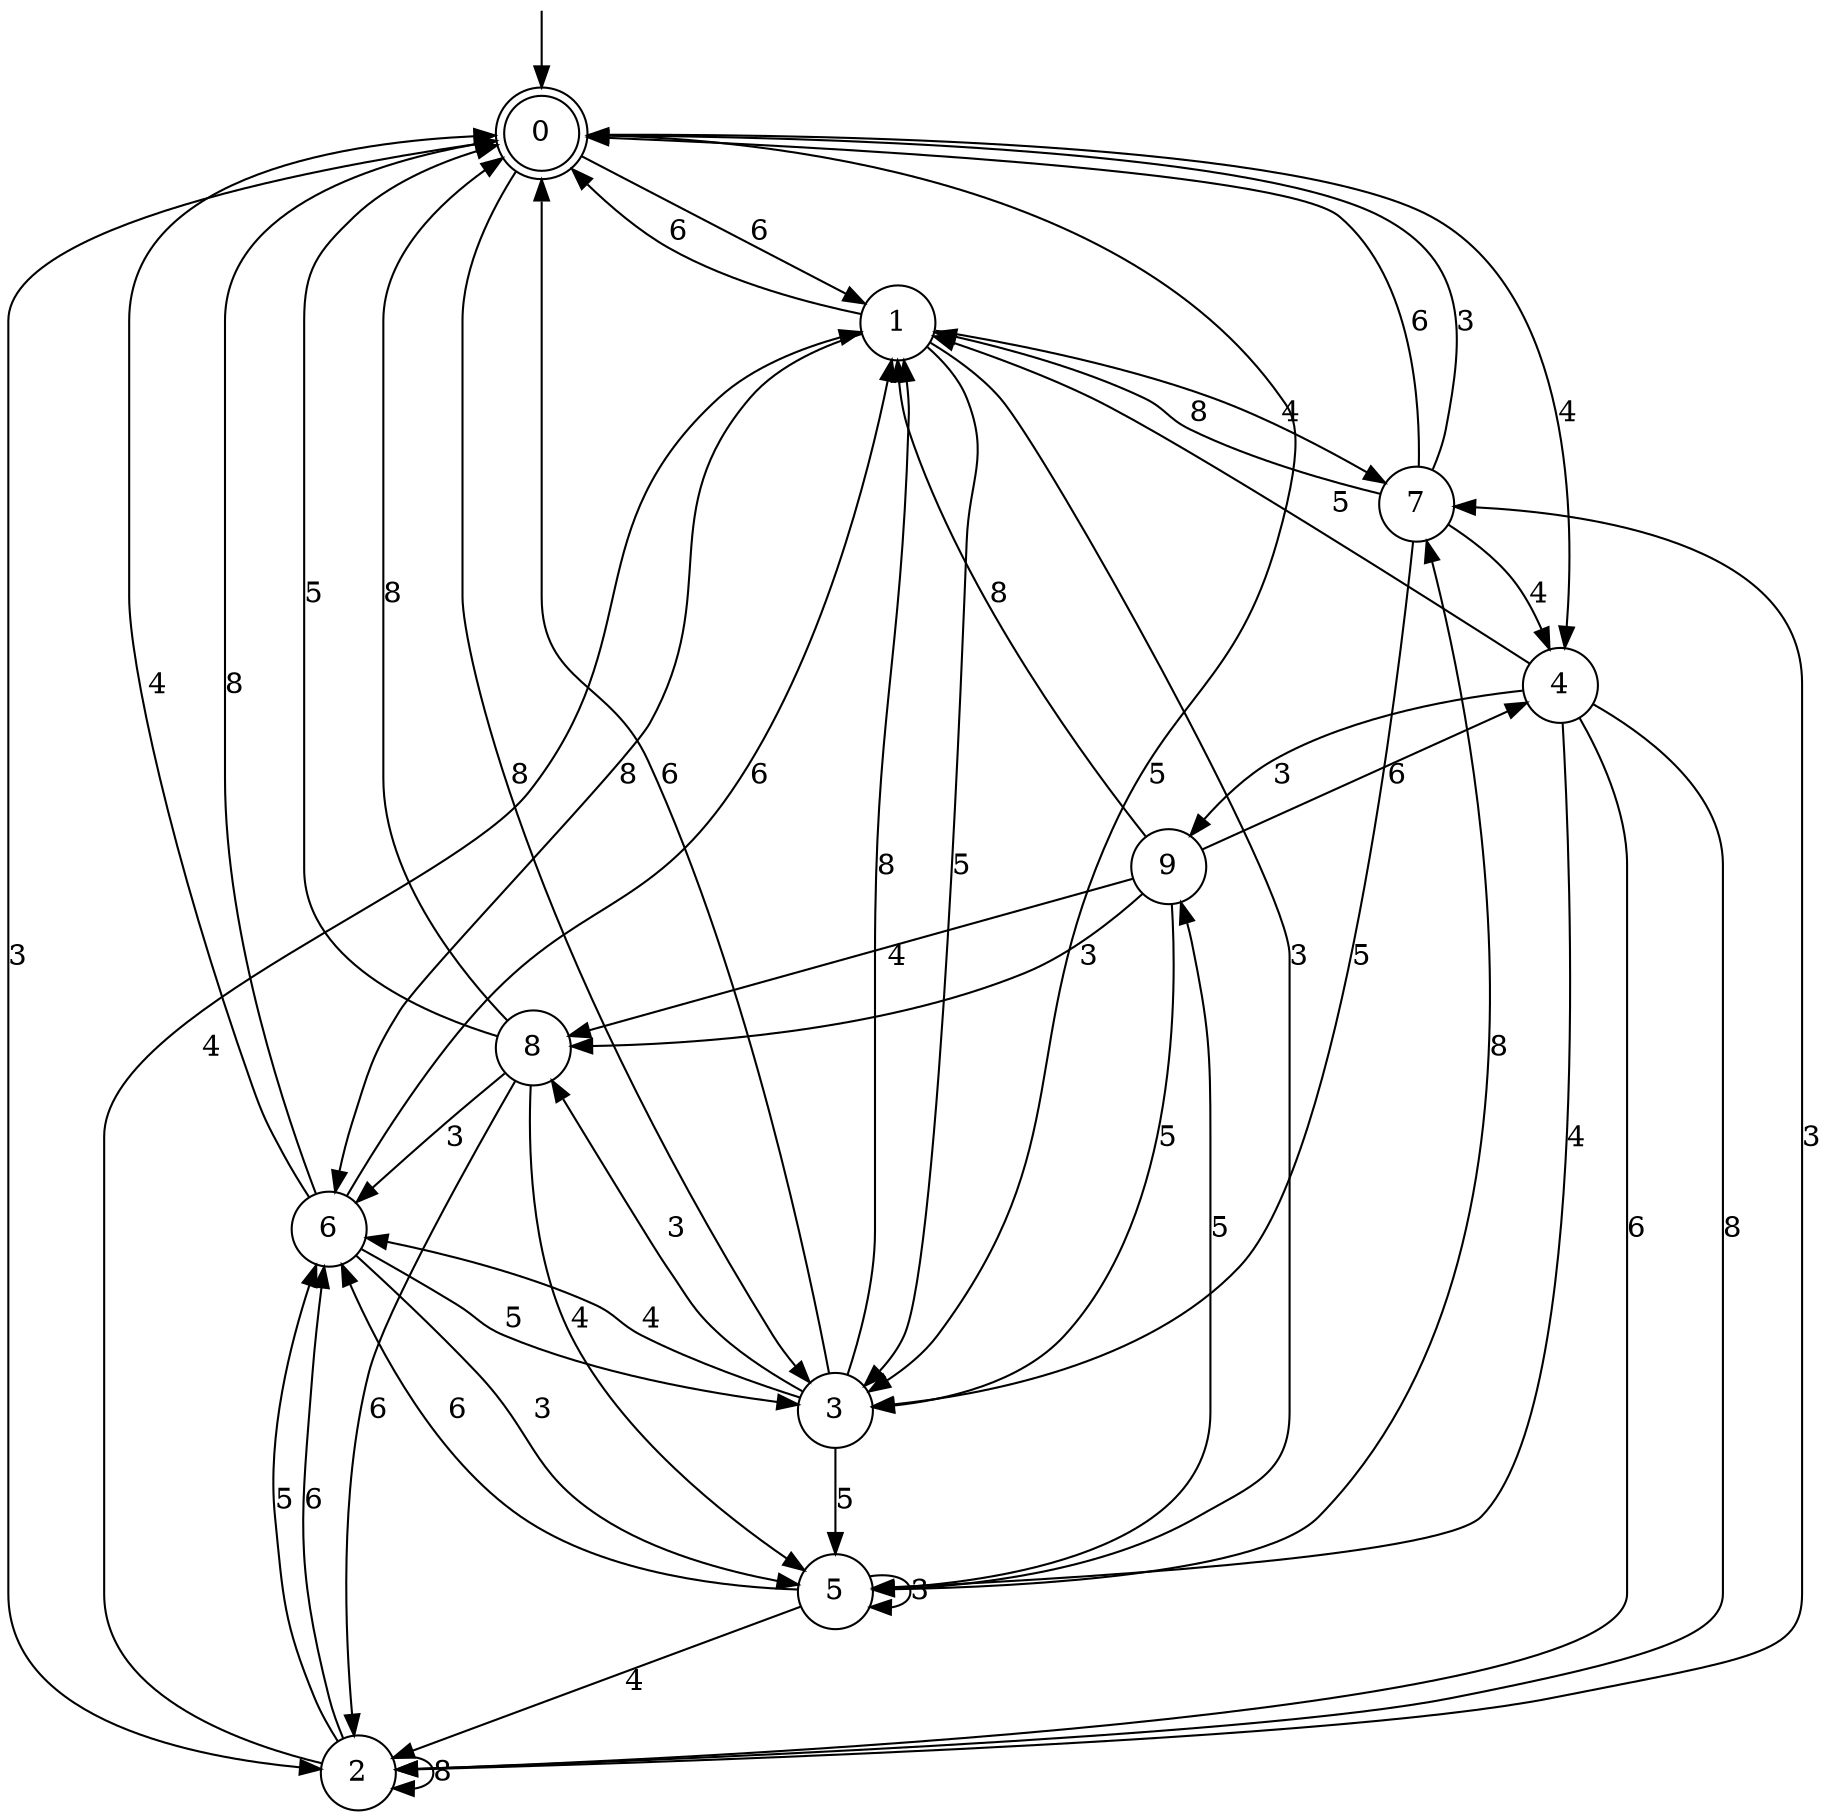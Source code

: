 digraph g {

	s0 [shape="doublecircle" label="0"];
	s1 [shape="circle" label="1"];
	s2 [shape="circle" label="2"];
	s3 [shape="circle" label="3"];
	s4 [shape="circle" label="4"];
	s5 [shape="circle" label="5"];
	s6 [shape="circle" label="6"];
	s7 [shape="circle" label="7"];
	s8 [shape="circle" label="8"];
	s9 [shape="circle" label="9"];
	s0 -> s1 [label="6"];
	s0 -> s2 [label="3"];
	s0 -> s3 [label="5"];
	s0 -> s3 [label="8"];
	s0 -> s4 [label="4"];
	s1 -> s0 [label="6"];
	s1 -> s5 [label="3"];
	s1 -> s3 [label="5"];
	s1 -> s6 [label="8"];
	s1 -> s7 [label="4"];
	s2 -> s6 [label="6"];
	s2 -> s7 [label="3"];
	s2 -> s6 [label="5"];
	s2 -> s2 [label="8"];
	s2 -> s1 [label="4"];
	s3 -> s0 [label="6"];
	s3 -> s8 [label="3"];
	s3 -> s5 [label="5"];
	s3 -> s1 [label="8"];
	s3 -> s6 [label="4"];
	s4 -> s2 [label="6"];
	s4 -> s9 [label="3"];
	s4 -> s1 [label="5"];
	s4 -> s2 [label="8"];
	s4 -> s5 [label="4"];
	s5 -> s6 [label="6"];
	s5 -> s5 [label="3"];
	s5 -> s9 [label="5"];
	s5 -> s7 [label="8"];
	s5 -> s2 [label="4"];
	s6 -> s1 [label="6"];
	s6 -> s5 [label="3"];
	s6 -> s3 [label="5"];
	s6 -> s0 [label="8"];
	s6 -> s0 [label="4"];
	s7 -> s0 [label="6"];
	s7 -> s0 [label="3"];
	s7 -> s3 [label="5"];
	s7 -> s1 [label="8"];
	s7 -> s4 [label="4"];
	s8 -> s2 [label="6"];
	s8 -> s6 [label="3"];
	s8 -> s0 [label="5"];
	s8 -> s0 [label="8"];
	s8 -> s5 [label="4"];
	s9 -> s4 [label="6"];
	s9 -> s8 [label="3"];
	s9 -> s3 [label="5"];
	s9 -> s1 [label="8"];
	s9 -> s8 [label="4"];

__start0 [label="" shape="none" width="0" height="0"];
__start0 -> s0;

}
